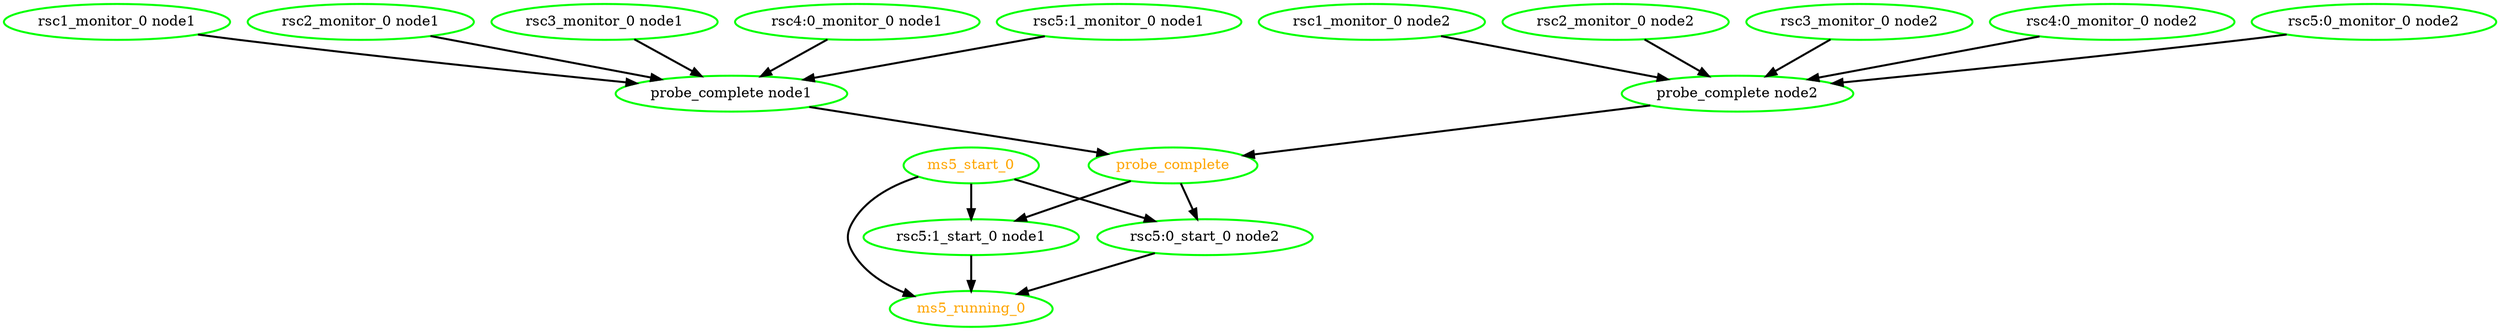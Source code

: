digraph "g" {
"ms5_running_0" [ style=bold color="green" fontcolor="orange" ]
"ms5_start_0" -> "ms5_running_0" [ style = bold]
"ms5_start_0" -> "rsc5:0_start_0 node2" [ style = bold]
"ms5_start_0" -> "rsc5:1_start_0 node1" [ style = bold]
"ms5_start_0" [ style=bold color="green" fontcolor="orange" ]
"probe_complete node1" -> "probe_complete" [ style = bold]
"probe_complete node1" [ style=bold color="green" fontcolor="black" ]
"probe_complete node2" -> "probe_complete" [ style = bold]
"probe_complete node2" [ style=bold color="green" fontcolor="black" ]
"probe_complete" -> "rsc5:0_start_0 node2" [ style = bold]
"probe_complete" -> "rsc5:1_start_0 node1" [ style = bold]
"probe_complete" [ style=bold color="green" fontcolor="orange" ]
"rsc1_monitor_0 node1" -> "probe_complete node1" [ style = bold]
"rsc1_monitor_0 node1" [ style=bold color="green" fontcolor="black" ]
"rsc1_monitor_0 node2" -> "probe_complete node2" [ style = bold]
"rsc1_monitor_0 node2" [ style=bold color="green" fontcolor="black" ]
"rsc2_monitor_0 node1" -> "probe_complete node1" [ style = bold]
"rsc2_monitor_0 node1" [ style=bold color="green" fontcolor="black" ]
"rsc2_monitor_0 node2" -> "probe_complete node2" [ style = bold]
"rsc2_monitor_0 node2" [ style=bold color="green" fontcolor="black" ]
"rsc3_monitor_0 node1" -> "probe_complete node1" [ style = bold]
"rsc3_monitor_0 node1" [ style=bold color="green" fontcolor="black" ]
"rsc3_monitor_0 node2" -> "probe_complete node2" [ style = bold]
"rsc3_monitor_0 node2" [ style=bold color="green" fontcolor="black" ]
"rsc4:0_monitor_0 node1" -> "probe_complete node1" [ style = bold]
"rsc4:0_monitor_0 node1" [ style=bold color="green" fontcolor="black" ]
"rsc4:0_monitor_0 node2" -> "probe_complete node2" [ style = bold]
"rsc4:0_monitor_0 node2" [ style=bold color="green" fontcolor="black" ]
"rsc5:0_monitor_0 node2" -> "probe_complete node2" [ style = bold]
"rsc5:0_monitor_0 node2" [ style=bold color="green" fontcolor="black" ]
"rsc5:0_start_0 node2" -> "ms5_running_0" [ style = bold]
"rsc5:0_start_0 node2" [ style=bold color="green" fontcolor="black" ]
"rsc5:1_monitor_0 node1" -> "probe_complete node1" [ style = bold]
"rsc5:1_monitor_0 node1" [ style=bold color="green" fontcolor="black" ]
"rsc5:1_start_0 node1" -> "ms5_running_0" [ style = bold]
"rsc5:1_start_0 node1" [ style=bold color="green" fontcolor="black" ]
}
